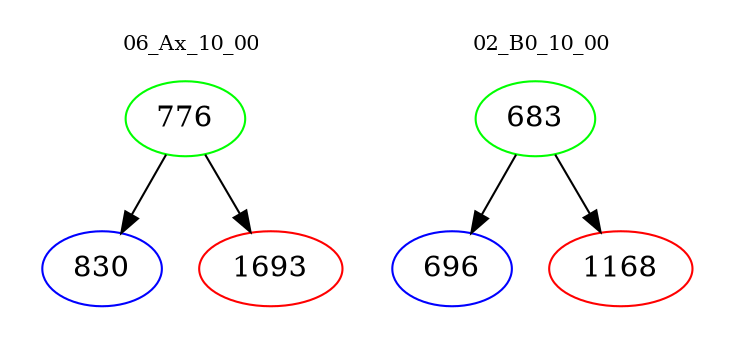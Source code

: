 digraph{
subgraph cluster_0 {
color = white
label = "06_Ax_10_00";
fontsize=10;
T0_776 [label="776", color="green"]
T0_776 -> T0_830 [color="black"]
T0_830 [label="830", color="blue"]
T0_776 -> T0_1693 [color="black"]
T0_1693 [label="1693", color="red"]
}
subgraph cluster_1 {
color = white
label = "02_B0_10_00";
fontsize=10;
T1_683 [label="683", color="green"]
T1_683 -> T1_696 [color="black"]
T1_696 [label="696", color="blue"]
T1_683 -> T1_1168 [color="black"]
T1_1168 [label="1168", color="red"]
}
}
